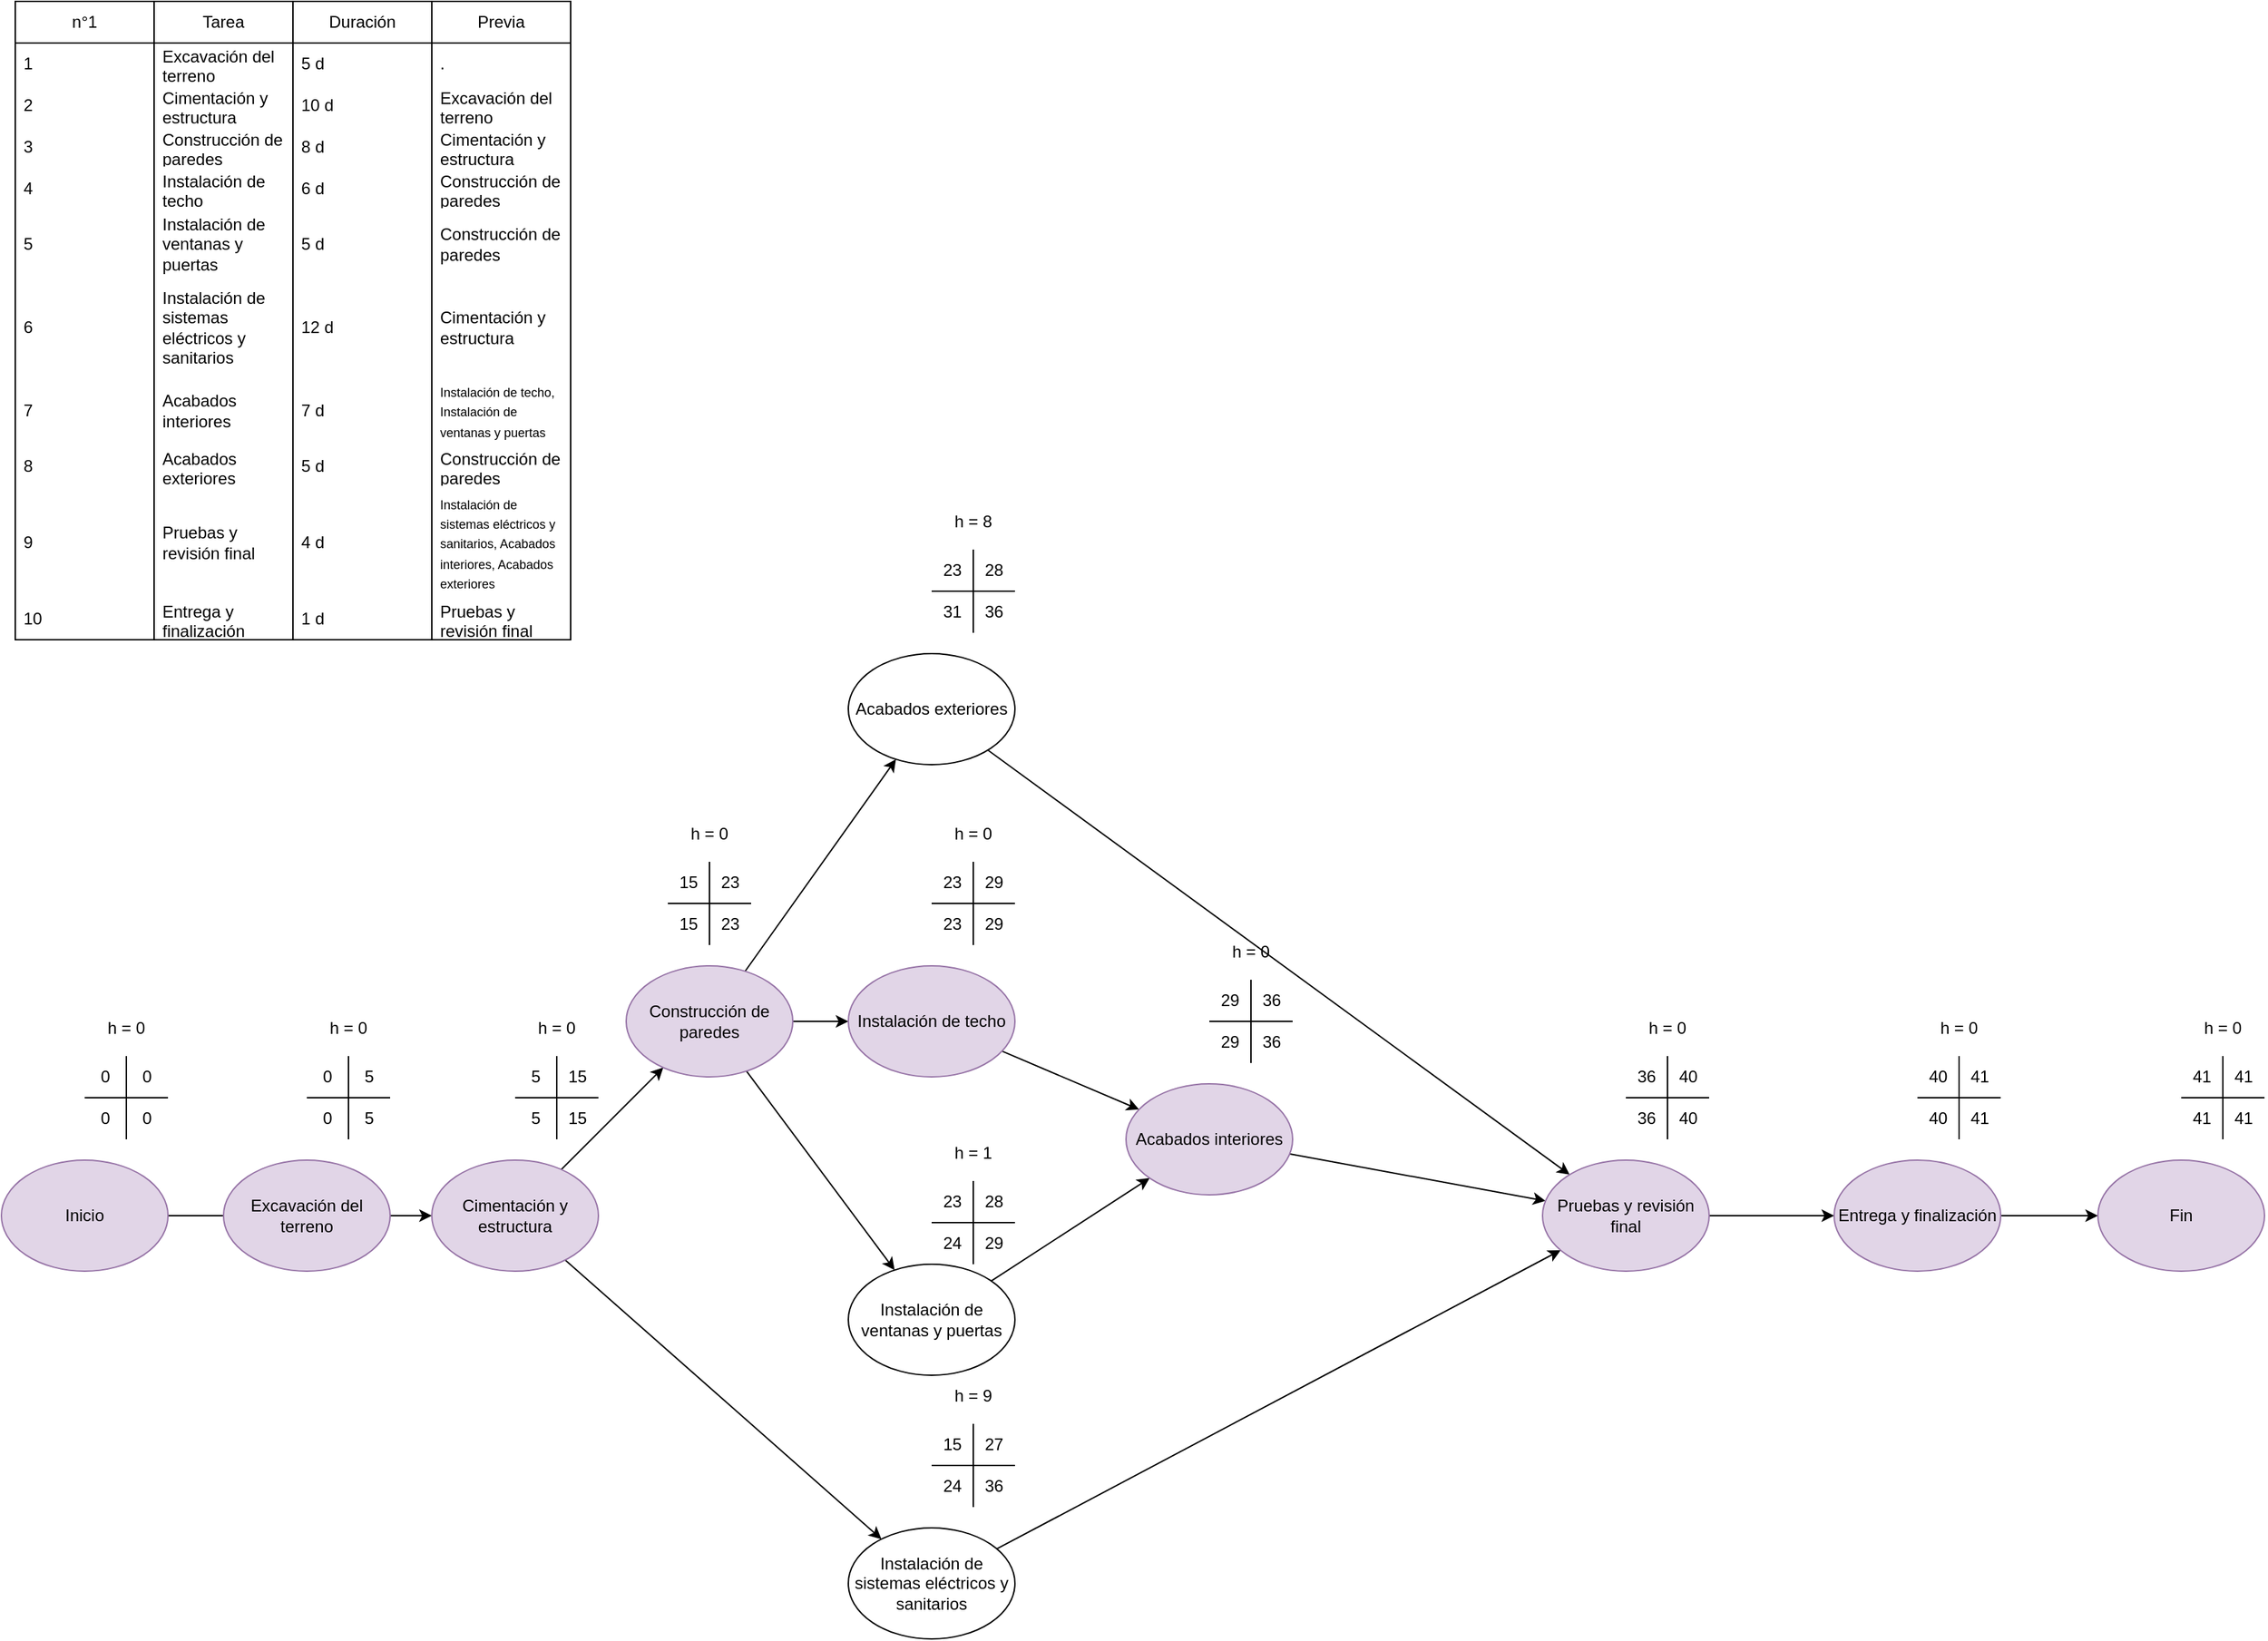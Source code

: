 <mxfile version="21.6.6" type="google">
  <diagram name="Página-1" id="RbpgD4vsWyVt0BhXWeJ3">
    <mxGraphModel grid="1" page="1" gridSize="10" guides="1" tooltips="1" connect="1" arrows="1" fold="1" pageScale="1" pageWidth="827" pageHeight="1169" math="0" shadow="0">
      <root>
        <mxCell id="0" />
        <mxCell id="1" parent="0" />
        <mxCell id="6YG4eM5Nlx08w59euf0F-1" value="Tarea" style="swimlane;fontStyle=0;childLayout=stackLayout;horizontal=1;startSize=30;horizontalStack=0;resizeParent=1;resizeParentMax=0;resizeLast=0;collapsible=1;marginBottom=0;whiteSpace=wrap;html=1;" vertex="1" parent="1">
          <mxGeometry x="110" y="60" width="100" height="460" as="geometry" />
        </mxCell>
        <mxCell id="6YG4eM5Nlx08w59euf0F-2" value="Excavación del terreno" style="text;strokeColor=none;fillColor=none;align=left;verticalAlign=middle;spacingLeft=4;spacingRight=4;overflow=hidden;points=[[0,0.5],[1,0.5]];portConstraint=eastwest;rotatable=0;whiteSpace=wrap;html=1;" vertex="1" parent="6YG4eM5Nlx08w59euf0F-1">
          <mxGeometry y="30" width="100" height="30" as="geometry" />
        </mxCell>
        <mxCell id="6YG4eM5Nlx08w59euf0F-3" value="Cimentación y estructura" style="text;strokeColor=none;fillColor=none;align=left;verticalAlign=middle;spacingLeft=4;spacingRight=4;overflow=hidden;points=[[0,0.5],[1,0.5]];portConstraint=eastwest;rotatable=0;whiteSpace=wrap;html=1;" vertex="1" parent="6YG4eM5Nlx08w59euf0F-1">
          <mxGeometry y="60" width="100" height="30" as="geometry" />
        </mxCell>
        <mxCell id="6YG4eM5Nlx08w59euf0F-4" value="Construcción de paredes" style="text;strokeColor=none;fillColor=none;align=left;verticalAlign=middle;spacingLeft=4;spacingRight=4;overflow=hidden;points=[[0,0.5],[1,0.5]];portConstraint=eastwest;rotatable=0;whiteSpace=wrap;html=1;" vertex="1" parent="6YG4eM5Nlx08w59euf0F-1">
          <mxGeometry y="90" width="100" height="30" as="geometry" />
        </mxCell>
        <mxCell id="6YG4eM5Nlx08w59euf0F-6" value="Instalación de techo" style="text;strokeColor=none;fillColor=none;align=left;verticalAlign=middle;spacingLeft=4;spacingRight=4;overflow=hidden;points=[[0,0.5],[1,0.5]];portConstraint=eastwest;rotatable=0;whiteSpace=wrap;html=1;" vertex="1" parent="6YG4eM5Nlx08w59euf0F-1">
          <mxGeometry y="120" width="100" height="30" as="geometry" />
        </mxCell>
        <mxCell id="6YG4eM5Nlx08w59euf0F-7" value="Instalación de ventanas y puertas" style="text;strokeColor=none;fillColor=none;align=left;verticalAlign=middle;spacingLeft=4;spacingRight=4;overflow=hidden;points=[[0,0.5],[1,0.5]];portConstraint=eastwest;rotatable=0;whiteSpace=wrap;html=1;" vertex="1" parent="6YG4eM5Nlx08w59euf0F-1">
          <mxGeometry y="150" width="100" height="50" as="geometry" />
        </mxCell>
        <mxCell id="6YG4eM5Nlx08w59euf0F-8" value="Instalación de sistemas eléctricos y sanitarios" style="text;strokeColor=none;fillColor=none;align=left;verticalAlign=middle;spacingLeft=4;spacingRight=4;overflow=hidden;points=[[0,0.5],[1,0.5]];portConstraint=eastwest;rotatable=0;whiteSpace=wrap;html=1;" vertex="1" parent="6YG4eM5Nlx08w59euf0F-1">
          <mxGeometry y="200" width="100" height="70" as="geometry" />
        </mxCell>
        <mxCell id="6YG4eM5Nlx08w59euf0F-106" value="Acabados interiores" style="text;strokeColor=none;fillColor=none;align=left;verticalAlign=middle;spacingLeft=4;spacingRight=4;overflow=hidden;points=[[0,0.5],[1,0.5]];portConstraint=eastwest;rotatable=0;whiteSpace=wrap;html=1;" vertex="1" parent="6YG4eM5Nlx08w59euf0F-1">
          <mxGeometry y="270" width="100" height="50" as="geometry" />
        </mxCell>
        <mxCell id="6YG4eM5Nlx08w59euf0F-110" value="Acabados exteriores" style="text;strokeColor=none;fillColor=none;align=left;verticalAlign=middle;spacingLeft=4;spacingRight=4;overflow=hidden;points=[[0,0.5],[1,0.5]];portConstraint=eastwest;rotatable=0;whiteSpace=wrap;html=1;" vertex="1" parent="6YG4eM5Nlx08w59euf0F-1">
          <mxGeometry y="320" width="100" height="30" as="geometry" />
        </mxCell>
        <mxCell id="6YG4eM5Nlx08w59euf0F-113" value="Pruebas y revisión final" style="text;strokeColor=none;fillColor=none;align=left;verticalAlign=middle;spacingLeft=4;spacingRight=4;overflow=hidden;points=[[0,0.5],[1,0.5]];portConstraint=eastwest;rotatable=0;whiteSpace=wrap;html=1;" vertex="1" parent="6YG4eM5Nlx08w59euf0F-1">
          <mxGeometry y="350" width="100" height="80" as="geometry" />
        </mxCell>
        <mxCell id="6YG4eM5Nlx08w59euf0F-116" value="Entrega y finalización" style="text;strokeColor=none;fillColor=none;align=left;verticalAlign=middle;spacingLeft=4;spacingRight=4;overflow=hidden;points=[[0,0.5],[1,0.5]];portConstraint=eastwest;rotatable=0;whiteSpace=wrap;html=1;" vertex="1" parent="6YG4eM5Nlx08w59euf0F-1">
          <mxGeometry y="430" width="100" height="30" as="geometry" />
        </mxCell>
        <mxCell id="6YG4eM5Nlx08w59euf0F-9" value="Duración" style="swimlane;fontStyle=0;childLayout=stackLayout;horizontal=1;startSize=30;horizontalStack=0;resizeParent=1;resizeParentMax=0;resizeLast=0;collapsible=1;marginBottom=0;whiteSpace=wrap;html=1;" vertex="1" parent="1">
          <mxGeometry x="210" y="60" width="100" height="460" as="geometry" />
        </mxCell>
        <mxCell id="6YG4eM5Nlx08w59euf0F-10" value="5 d" style="text;strokeColor=none;fillColor=none;align=left;verticalAlign=middle;spacingLeft=4;spacingRight=4;overflow=hidden;points=[[0,0.5],[1,0.5]];portConstraint=eastwest;rotatable=0;whiteSpace=wrap;html=1;" vertex="1" parent="6YG4eM5Nlx08w59euf0F-9">
          <mxGeometry y="30" width="100" height="30" as="geometry" />
        </mxCell>
        <mxCell id="6YG4eM5Nlx08w59euf0F-11" value="10 d" style="text;strokeColor=none;fillColor=none;align=left;verticalAlign=middle;spacingLeft=4;spacingRight=4;overflow=hidden;points=[[0,0.5],[1,0.5]];portConstraint=eastwest;rotatable=0;whiteSpace=wrap;html=1;" vertex="1" parent="6YG4eM5Nlx08w59euf0F-9">
          <mxGeometry y="60" width="100" height="30" as="geometry" />
        </mxCell>
        <mxCell id="6YG4eM5Nlx08w59euf0F-12" value="8 d" style="text;strokeColor=none;fillColor=none;align=left;verticalAlign=middle;spacingLeft=4;spacingRight=4;overflow=hidden;points=[[0,0.5],[1,0.5]];portConstraint=eastwest;rotatable=0;whiteSpace=wrap;html=1;" vertex="1" parent="6YG4eM5Nlx08w59euf0F-9">
          <mxGeometry y="90" width="100" height="30" as="geometry" />
        </mxCell>
        <mxCell id="6YG4eM5Nlx08w59euf0F-14" value="6 d" style="text;strokeColor=none;fillColor=none;align=left;verticalAlign=middle;spacingLeft=4;spacingRight=4;overflow=hidden;points=[[0,0.5],[1,0.5]];portConstraint=eastwest;rotatable=0;whiteSpace=wrap;html=1;" vertex="1" parent="6YG4eM5Nlx08w59euf0F-9">
          <mxGeometry y="120" width="100" height="30" as="geometry" />
        </mxCell>
        <mxCell id="6YG4eM5Nlx08w59euf0F-15" value="5 d" style="text;strokeColor=none;fillColor=none;align=left;verticalAlign=middle;spacingLeft=4;spacingRight=4;overflow=hidden;points=[[0,0.5],[1,0.5]];portConstraint=eastwest;rotatable=0;whiteSpace=wrap;html=1;" vertex="1" parent="6YG4eM5Nlx08w59euf0F-9">
          <mxGeometry y="150" width="100" height="50" as="geometry" />
        </mxCell>
        <mxCell id="6YG4eM5Nlx08w59euf0F-16" value="12 d" style="text;strokeColor=none;fillColor=none;align=left;verticalAlign=middle;spacingLeft=4;spacingRight=4;overflow=hidden;points=[[0,0.5],[1,0.5]];portConstraint=eastwest;rotatable=0;whiteSpace=wrap;html=1;" vertex="1" parent="6YG4eM5Nlx08w59euf0F-9">
          <mxGeometry y="200" width="100" height="70" as="geometry" />
        </mxCell>
        <mxCell id="6YG4eM5Nlx08w59euf0F-107" value="7 d" style="text;strokeColor=none;fillColor=none;align=left;verticalAlign=middle;spacingLeft=4;spacingRight=4;overflow=hidden;points=[[0,0.5],[1,0.5]];portConstraint=eastwest;rotatable=0;whiteSpace=wrap;html=1;" vertex="1" parent="6YG4eM5Nlx08w59euf0F-9">
          <mxGeometry y="270" width="100" height="50" as="geometry" />
        </mxCell>
        <mxCell id="6YG4eM5Nlx08w59euf0F-111" value="5 d" style="text;strokeColor=none;fillColor=none;align=left;verticalAlign=middle;spacingLeft=4;spacingRight=4;overflow=hidden;points=[[0,0.5],[1,0.5]];portConstraint=eastwest;rotatable=0;whiteSpace=wrap;html=1;" vertex="1" parent="6YG4eM5Nlx08w59euf0F-9">
          <mxGeometry y="320" width="100" height="30" as="geometry" />
        </mxCell>
        <mxCell id="6YG4eM5Nlx08w59euf0F-114" value="4 d" style="text;strokeColor=none;fillColor=none;align=left;verticalAlign=middle;spacingLeft=4;spacingRight=4;overflow=hidden;points=[[0,0.5],[1,0.5]];portConstraint=eastwest;rotatable=0;whiteSpace=wrap;html=1;" vertex="1" parent="6YG4eM5Nlx08w59euf0F-9">
          <mxGeometry y="350" width="100" height="80" as="geometry" />
        </mxCell>
        <mxCell id="6YG4eM5Nlx08w59euf0F-117" value="1 d" style="text;strokeColor=none;fillColor=none;align=left;verticalAlign=middle;spacingLeft=4;spacingRight=4;overflow=hidden;points=[[0,0.5],[1,0.5]];portConstraint=eastwest;rotatable=0;whiteSpace=wrap;html=1;" vertex="1" parent="6YG4eM5Nlx08w59euf0F-9">
          <mxGeometry y="430" width="100" height="30" as="geometry" />
        </mxCell>
        <mxCell id="6YG4eM5Nlx08w59euf0F-17" value="Previa" style="swimlane;fontStyle=0;childLayout=stackLayout;horizontal=1;startSize=30;horizontalStack=0;resizeParent=1;resizeParentMax=0;resizeLast=0;collapsible=1;marginBottom=0;whiteSpace=wrap;html=1;" vertex="1" parent="1">
          <mxGeometry x="310" y="60" width="100" height="460" as="geometry" />
        </mxCell>
        <mxCell id="6YG4eM5Nlx08w59euf0F-18" value="." style="text;strokeColor=none;fillColor=none;align=left;verticalAlign=middle;spacingLeft=4;spacingRight=4;overflow=hidden;points=[[0,0.5],[1,0.5]];portConstraint=eastwest;rotatable=0;whiteSpace=wrap;html=1;" vertex="1" parent="6YG4eM5Nlx08w59euf0F-17">
          <mxGeometry y="30" width="100" height="30" as="geometry" />
        </mxCell>
        <mxCell id="6YG4eM5Nlx08w59euf0F-19" value="Excavación del terreno" style="text;strokeColor=none;fillColor=none;align=left;verticalAlign=middle;spacingLeft=4;spacingRight=4;overflow=hidden;points=[[0,0.5],[1,0.5]];portConstraint=eastwest;rotatable=0;whiteSpace=wrap;html=1;" vertex="1" parent="6YG4eM5Nlx08w59euf0F-17">
          <mxGeometry y="60" width="100" height="30" as="geometry" />
        </mxCell>
        <mxCell id="6YG4eM5Nlx08w59euf0F-20" value="Cimentación y estructura" style="text;strokeColor=none;fillColor=none;align=left;verticalAlign=middle;spacingLeft=4;spacingRight=4;overflow=hidden;points=[[0,0.5],[1,0.5]];portConstraint=eastwest;rotatable=0;whiteSpace=wrap;html=1;" vertex="1" parent="6YG4eM5Nlx08w59euf0F-17">
          <mxGeometry y="90" width="100" height="30" as="geometry" />
        </mxCell>
        <mxCell id="6YG4eM5Nlx08w59euf0F-22" value="Construcción de paredes" style="text;strokeColor=none;fillColor=none;align=left;verticalAlign=middle;spacingLeft=4;spacingRight=4;overflow=hidden;points=[[0,0.5],[1,0.5]];portConstraint=eastwest;rotatable=0;whiteSpace=wrap;html=1;" vertex="1" parent="6YG4eM5Nlx08w59euf0F-17">
          <mxGeometry y="120" width="100" height="30" as="geometry" />
        </mxCell>
        <mxCell id="6YG4eM5Nlx08w59euf0F-23" value="Construcción de paredes" style="text;strokeColor=none;fillColor=none;align=left;verticalAlign=middle;spacingLeft=4;spacingRight=4;overflow=hidden;points=[[0,0.5],[1,0.5]];portConstraint=eastwest;rotatable=0;whiteSpace=wrap;html=1;" vertex="1" parent="6YG4eM5Nlx08w59euf0F-17">
          <mxGeometry y="150" width="100" height="50" as="geometry" />
        </mxCell>
        <mxCell id="6YG4eM5Nlx08w59euf0F-24" value="Cimentación y estructura" style="text;strokeColor=none;fillColor=none;align=left;verticalAlign=middle;spacingLeft=4;spacingRight=4;overflow=hidden;points=[[0,0.5],[1,0.5]];portConstraint=eastwest;rotatable=0;whiteSpace=wrap;html=1;" vertex="1" parent="6YG4eM5Nlx08w59euf0F-17">
          <mxGeometry y="200" width="100" height="70" as="geometry" />
        </mxCell>
        <mxCell id="6YG4eM5Nlx08w59euf0F-109" value="&lt;font style=&quot;font-size: 9px;&quot;&gt;Instalación de techo, Instalación de ventanas y puertas&lt;/font&gt;" style="text;strokeColor=none;fillColor=none;align=left;verticalAlign=middle;spacingLeft=4;spacingRight=4;overflow=hidden;points=[[0,0.5],[1,0.5]];portConstraint=eastwest;rotatable=0;whiteSpace=wrap;html=1;" vertex="1" parent="6YG4eM5Nlx08w59euf0F-17">
          <mxGeometry y="270" width="100" height="50" as="geometry" />
        </mxCell>
        <mxCell id="6YG4eM5Nlx08w59euf0F-112" value="Construcción de paredes" style="text;strokeColor=none;fillColor=none;align=left;verticalAlign=middle;spacingLeft=4;spacingRight=4;overflow=hidden;points=[[0,0.5],[1,0.5]];portConstraint=eastwest;rotatable=0;whiteSpace=wrap;html=1;" vertex="1" parent="6YG4eM5Nlx08w59euf0F-17">
          <mxGeometry y="320" width="100" height="30" as="geometry" />
        </mxCell>
        <mxCell id="6YG4eM5Nlx08w59euf0F-115" value="&lt;font style=&quot;font-size: 9px;&quot;&gt;Instalación de sistemas eléctricos y sanitarios, Acabados interiores, Acabados exteriores&lt;/font&gt;" style="text;strokeColor=none;fillColor=none;align=left;verticalAlign=middle;spacingLeft=4;spacingRight=4;overflow=hidden;points=[[0,0.5],[1,0.5]];portConstraint=eastwest;rotatable=0;whiteSpace=wrap;html=1;" vertex="1" parent="6YG4eM5Nlx08w59euf0F-17">
          <mxGeometry y="350" width="100" height="80" as="geometry" />
        </mxCell>
        <mxCell id="6YG4eM5Nlx08w59euf0F-118" value="Pruebas y revisión final" style="text;strokeColor=none;fillColor=none;align=left;verticalAlign=middle;spacingLeft=4;spacingRight=4;overflow=hidden;points=[[0,0.5],[1,0.5]];portConstraint=eastwest;rotatable=0;whiteSpace=wrap;html=1;" vertex="1" parent="6YG4eM5Nlx08w59euf0F-17">
          <mxGeometry y="430" width="100" height="30" as="geometry" />
        </mxCell>
        <mxCell id="6YG4eM5Nlx08w59euf0F-25" value="" style="edgeStyle=orthogonalEdgeStyle;rounded=0;orthogonalLoop=1;jettySize=auto;html=1;endArrow=none;endFill=0;" edge="1" parent="1" source="6YG4eM5Nlx08w59euf0F-26">
          <mxGeometry relative="1" as="geometry">
            <mxPoint x="160" y="935.0" as="targetPoint" />
          </mxGeometry>
        </mxCell>
        <mxCell id="6YG4eM5Nlx08w59euf0F-26" value="Inicio" style="ellipse;whiteSpace=wrap;html=1;fillColor=#e1d5e7;strokeColor=#9673a6;" vertex="1" parent="1">
          <mxGeometry y="895" width="120" height="80" as="geometry" />
        </mxCell>
        <mxCell id="6YG4eM5Nlx08w59euf0F-43" value="" style="endArrow=none;html=1;rounded=0;" edge="1" parent="1">
          <mxGeometry width="50" height="50" relative="1" as="geometry">
            <mxPoint x="90" y="880" as="sourcePoint" />
            <mxPoint x="90" y="820" as="targetPoint" />
          </mxGeometry>
        </mxCell>
        <mxCell id="6YG4eM5Nlx08w59euf0F-44" value="" style="endArrow=none;html=1;rounded=0;shadow=0;" edge="1" parent="1">
          <mxGeometry width="50" height="50" relative="1" as="geometry">
            <mxPoint x="60" y="850" as="sourcePoint" />
            <mxPoint x="120" y="850" as="targetPoint" />
          </mxGeometry>
        </mxCell>
        <mxCell id="6YG4eM5Nlx08w59euf0F-45" value="0" style="text;html=1;strokeColor=none;fillColor=none;align=center;verticalAlign=middle;whiteSpace=wrap;rounded=0;" vertex="1" parent="1">
          <mxGeometry x="60" y="820" width="30" height="30" as="geometry" />
        </mxCell>
        <mxCell id="6YG4eM5Nlx08w59euf0F-46" value="0" style="text;html=1;strokeColor=none;fillColor=none;align=center;verticalAlign=middle;whiteSpace=wrap;rounded=0;" vertex="1" parent="1">
          <mxGeometry x="90" y="820" width="30" height="30" as="geometry" />
        </mxCell>
        <mxCell id="6YG4eM5Nlx08w59euf0F-47" value="0" style="text;html=1;strokeColor=none;fillColor=none;align=center;verticalAlign=middle;whiteSpace=wrap;rounded=0;" vertex="1" parent="1">
          <mxGeometry x="60" y="850" width="30" height="30" as="geometry" />
        </mxCell>
        <mxCell id="6YG4eM5Nlx08w59euf0F-48" value="0" style="text;html=1;strokeColor=none;fillColor=none;align=center;verticalAlign=middle;whiteSpace=wrap;rounded=0;" vertex="1" parent="1">
          <mxGeometry x="90" y="850" width="30" height="30" as="geometry" />
        </mxCell>
        <mxCell id="6YG4eM5Nlx08w59euf0F-97" value="h = 0" style="text;html=1;strokeColor=none;fillColor=none;align=center;verticalAlign=middle;whiteSpace=wrap;rounded=0;" vertex="1" parent="1">
          <mxGeometry x="60" y="785" width="60" height="30" as="geometry" />
        </mxCell>
        <mxCell id="6YG4eM5Nlx08w59euf0F-119" value="n°1" style="swimlane;fontStyle=0;childLayout=stackLayout;horizontal=1;startSize=30;horizontalStack=0;resizeParent=1;resizeParentMax=0;resizeLast=0;collapsible=1;marginBottom=0;whiteSpace=wrap;html=1;" vertex="1" parent="1">
          <mxGeometry x="10" y="60" width="100" height="460" as="geometry" />
        </mxCell>
        <mxCell id="6YG4eM5Nlx08w59euf0F-120" value="1" style="text;strokeColor=none;fillColor=none;align=left;verticalAlign=middle;spacingLeft=4;spacingRight=4;overflow=hidden;points=[[0,0.5],[1,0.5]];portConstraint=eastwest;rotatable=0;whiteSpace=wrap;html=1;" vertex="1" parent="6YG4eM5Nlx08w59euf0F-119">
          <mxGeometry y="30" width="100" height="30" as="geometry" />
        </mxCell>
        <mxCell id="6YG4eM5Nlx08w59euf0F-121" value="2" style="text;strokeColor=none;fillColor=none;align=left;verticalAlign=middle;spacingLeft=4;spacingRight=4;overflow=hidden;points=[[0,0.5],[1,0.5]];portConstraint=eastwest;rotatable=0;whiteSpace=wrap;html=1;" vertex="1" parent="6YG4eM5Nlx08w59euf0F-119">
          <mxGeometry y="60" width="100" height="30" as="geometry" />
        </mxCell>
        <mxCell id="6YG4eM5Nlx08w59euf0F-122" value="3" style="text;strokeColor=none;fillColor=none;align=left;verticalAlign=middle;spacingLeft=4;spacingRight=4;overflow=hidden;points=[[0,0.5],[1,0.5]];portConstraint=eastwest;rotatable=0;whiteSpace=wrap;html=1;" vertex="1" parent="6YG4eM5Nlx08w59euf0F-119">
          <mxGeometry y="90" width="100" height="30" as="geometry" />
        </mxCell>
        <mxCell id="6YG4eM5Nlx08w59euf0F-123" value="4" style="text;strokeColor=none;fillColor=none;align=left;verticalAlign=middle;spacingLeft=4;spacingRight=4;overflow=hidden;points=[[0,0.5],[1,0.5]];portConstraint=eastwest;rotatable=0;whiteSpace=wrap;html=1;" vertex="1" parent="6YG4eM5Nlx08w59euf0F-119">
          <mxGeometry y="120" width="100" height="30" as="geometry" />
        </mxCell>
        <mxCell id="6YG4eM5Nlx08w59euf0F-124" value="5" style="text;strokeColor=none;fillColor=none;align=left;verticalAlign=middle;spacingLeft=4;spacingRight=4;overflow=hidden;points=[[0,0.5],[1,0.5]];portConstraint=eastwest;rotatable=0;whiteSpace=wrap;html=1;" vertex="1" parent="6YG4eM5Nlx08w59euf0F-119">
          <mxGeometry y="150" width="100" height="50" as="geometry" />
        </mxCell>
        <mxCell id="6YG4eM5Nlx08w59euf0F-125" value="6" style="text;strokeColor=none;fillColor=none;align=left;verticalAlign=middle;spacingLeft=4;spacingRight=4;overflow=hidden;points=[[0,0.5],[1,0.5]];portConstraint=eastwest;rotatable=0;whiteSpace=wrap;html=1;" vertex="1" parent="6YG4eM5Nlx08w59euf0F-119">
          <mxGeometry y="200" width="100" height="70" as="geometry" />
        </mxCell>
        <mxCell id="6YG4eM5Nlx08w59euf0F-126" value="7" style="text;strokeColor=none;fillColor=none;align=left;verticalAlign=middle;spacingLeft=4;spacingRight=4;overflow=hidden;points=[[0,0.5],[1,0.5]];portConstraint=eastwest;rotatable=0;whiteSpace=wrap;html=1;" vertex="1" parent="6YG4eM5Nlx08w59euf0F-119">
          <mxGeometry y="270" width="100" height="50" as="geometry" />
        </mxCell>
        <mxCell id="6YG4eM5Nlx08w59euf0F-127" value="8" style="text;strokeColor=none;fillColor=none;align=left;verticalAlign=middle;spacingLeft=4;spacingRight=4;overflow=hidden;points=[[0,0.5],[1,0.5]];portConstraint=eastwest;rotatable=0;whiteSpace=wrap;html=1;" vertex="1" parent="6YG4eM5Nlx08w59euf0F-119">
          <mxGeometry y="320" width="100" height="30" as="geometry" />
        </mxCell>
        <mxCell id="6YG4eM5Nlx08w59euf0F-128" value="9" style="text;strokeColor=none;fillColor=none;align=left;verticalAlign=middle;spacingLeft=4;spacingRight=4;overflow=hidden;points=[[0,0.5],[1,0.5]];portConstraint=eastwest;rotatable=0;whiteSpace=wrap;html=1;" vertex="1" parent="6YG4eM5Nlx08w59euf0F-119">
          <mxGeometry y="350" width="100" height="80" as="geometry" />
        </mxCell>
        <mxCell id="6YG4eM5Nlx08w59euf0F-129" value="10" style="text;strokeColor=none;fillColor=none;align=left;verticalAlign=middle;spacingLeft=4;spacingRight=4;overflow=hidden;points=[[0,0.5],[1,0.5]];portConstraint=eastwest;rotatable=0;whiteSpace=wrap;html=1;" vertex="1" parent="6YG4eM5Nlx08w59euf0F-119">
          <mxGeometry y="430" width="100" height="30" as="geometry" />
        </mxCell>
        <mxCell id="6YG4eM5Nlx08w59euf0F-209" style="edgeStyle=none;rounded=0;orthogonalLoop=1;jettySize=auto;html=1;" edge="1" parent="1" source="6YG4eM5Nlx08w59euf0F-130" target="6YG4eM5Nlx08w59euf0F-138">
          <mxGeometry relative="1" as="geometry" />
        </mxCell>
        <mxCell id="6YG4eM5Nlx08w59euf0F-130" value="Excavación del terreno" style="ellipse;whiteSpace=wrap;html=1;fillColor=#e1d5e7;strokeColor=#9673a6;" vertex="1" parent="1">
          <mxGeometry x="160" y="895" width="120" height="80" as="geometry" />
        </mxCell>
        <mxCell id="6YG4eM5Nlx08w59euf0F-131" value="" style="endArrow=none;html=1;rounded=0;" edge="1" parent="1">
          <mxGeometry width="50" height="50" relative="1" as="geometry">
            <mxPoint x="250" y="880" as="sourcePoint" />
            <mxPoint x="250" y="820" as="targetPoint" />
          </mxGeometry>
        </mxCell>
        <mxCell id="6YG4eM5Nlx08w59euf0F-132" value="" style="endArrow=none;html=1;rounded=0;shadow=0;" edge="1" parent="1">
          <mxGeometry width="50" height="50" relative="1" as="geometry">
            <mxPoint x="220" y="850" as="sourcePoint" />
            <mxPoint x="280" y="850" as="targetPoint" />
          </mxGeometry>
        </mxCell>
        <mxCell id="6YG4eM5Nlx08w59euf0F-133" value="0" style="text;html=1;strokeColor=none;fillColor=none;align=center;verticalAlign=middle;whiteSpace=wrap;rounded=0;" vertex="1" parent="1">
          <mxGeometry x="220" y="820" width="30" height="30" as="geometry" />
        </mxCell>
        <mxCell id="6YG4eM5Nlx08w59euf0F-134" value="5" style="text;html=1;strokeColor=none;fillColor=none;align=center;verticalAlign=middle;whiteSpace=wrap;rounded=0;" vertex="1" parent="1">
          <mxGeometry x="250" y="820" width="30" height="30" as="geometry" />
        </mxCell>
        <mxCell id="6YG4eM5Nlx08w59euf0F-135" value="0" style="text;html=1;strokeColor=none;fillColor=none;align=center;verticalAlign=middle;whiteSpace=wrap;rounded=0;" vertex="1" parent="1">
          <mxGeometry x="220" y="850" width="30" height="30" as="geometry" />
        </mxCell>
        <mxCell id="6YG4eM5Nlx08w59euf0F-136" value="5" style="text;html=1;strokeColor=none;fillColor=none;align=center;verticalAlign=middle;whiteSpace=wrap;rounded=0;" vertex="1" parent="1">
          <mxGeometry x="250" y="850" width="30" height="30" as="geometry" />
        </mxCell>
        <mxCell id="6YG4eM5Nlx08w59euf0F-137" value="h = 0" style="text;html=1;strokeColor=none;fillColor=none;align=center;verticalAlign=middle;whiteSpace=wrap;rounded=0;" vertex="1" parent="1">
          <mxGeometry x="220" y="785" width="60" height="30" as="geometry" />
        </mxCell>
        <mxCell id="6YG4eM5Nlx08w59euf0F-208" style="edgeStyle=none;rounded=0;orthogonalLoop=1;jettySize=auto;html=1;" edge="1" parent="1" source="6YG4eM5Nlx08w59euf0F-138" target="6YG4eM5Nlx08w59euf0F-170">
          <mxGeometry relative="1" as="geometry" />
        </mxCell>
        <mxCell id="6YG4eM5Nlx08w59euf0F-211" style="edgeStyle=none;rounded=0;orthogonalLoop=1;jettySize=auto;html=1;" edge="1" parent="1" source="6YG4eM5Nlx08w59euf0F-138" target="6YG4eM5Nlx08w59euf0F-146">
          <mxGeometry relative="1" as="geometry" />
        </mxCell>
        <mxCell id="6YG4eM5Nlx08w59euf0F-138" value="Cimentación y estructura" style="ellipse;whiteSpace=wrap;html=1;fillColor=#e1d5e7;strokeColor=#9673a6;" vertex="1" parent="1">
          <mxGeometry x="310" y="895" width="120" height="80" as="geometry" />
        </mxCell>
        <mxCell id="6YG4eM5Nlx08w59euf0F-139" value="" style="endArrow=none;html=1;rounded=0;" edge="1" parent="1">
          <mxGeometry width="50" height="50" relative="1" as="geometry">
            <mxPoint x="400" y="880" as="sourcePoint" />
            <mxPoint x="400" y="820" as="targetPoint" />
          </mxGeometry>
        </mxCell>
        <mxCell id="6YG4eM5Nlx08w59euf0F-140" value="" style="endArrow=none;html=1;rounded=0;shadow=0;" edge="1" parent="1">
          <mxGeometry width="50" height="50" relative="1" as="geometry">
            <mxPoint x="370" y="850" as="sourcePoint" />
            <mxPoint x="430" y="850" as="targetPoint" />
          </mxGeometry>
        </mxCell>
        <mxCell id="6YG4eM5Nlx08w59euf0F-141" value="5" style="text;html=1;strokeColor=none;fillColor=none;align=center;verticalAlign=middle;whiteSpace=wrap;rounded=0;" vertex="1" parent="1">
          <mxGeometry x="370" y="820" width="30" height="30" as="geometry" />
        </mxCell>
        <mxCell id="6YG4eM5Nlx08w59euf0F-142" value="15" style="text;html=1;strokeColor=none;fillColor=none;align=center;verticalAlign=middle;whiteSpace=wrap;rounded=0;" vertex="1" parent="1">
          <mxGeometry x="400" y="820" width="30" height="30" as="geometry" />
        </mxCell>
        <mxCell id="6YG4eM5Nlx08w59euf0F-143" value="5" style="text;html=1;strokeColor=none;fillColor=none;align=center;verticalAlign=middle;whiteSpace=wrap;rounded=0;" vertex="1" parent="1">
          <mxGeometry x="370" y="850" width="30" height="30" as="geometry" />
        </mxCell>
        <mxCell id="6YG4eM5Nlx08w59euf0F-144" value="15" style="text;html=1;strokeColor=none;fillColor=none;align=center;verticalAlign=middle;whiteSpace=wrap;rounded=0;" vertex="1" parent="1">
          <mxGeometry x="400" y="850" width="30" height="30" as="geometry" />
        </mxCell>
        <mxCell id="6YG4eM5Nlx08w59euf0F-145" value="h = 0" style="text;html=1;strokeColor=none;fillColor=none;align=center;verticalAlign=middle;whiteSpace=wrap;rounded=0;" vertex="1" parent="1">
          <mxGeometry x="370" y="785" width="60" height="30" as="geometry" />
        </mxCell>
        <mxCell id="6YG4eM5Nlx08w59euf0F-203" style="edgeStyle=none;rounded=0;orthogonalLoop=1;jettySize=auto;html=1;" edge="1" parent="1" source="6YG4eM5Nlx08w59euf0F-146" target="6YG4eM5Nlx08w59euf0F-186">
          <mxGeometry relative="1" as="geometry" />
        </mxCell>
        <mxCell id="6YG4eM5Nlx08w59euf0F-204" style="edgeStyle=none;rounded=0;orthogonalLoop=1;jettySize=auto;html=1;" edge="1" parent="1" source="6YG4eM5Nlx08w59euf0F-146" target="6YG4eM5Nlx08w59euf0F-154">
          <mxGeometry relative="1" as="geometry" />
        </mxCell>
        <mxCell id="6YG4eM5Nlx08w59euf0F-205" style="edgeStyle=none;rounded=0;orthogonalLoop=1;jettySize=auto;html=1;" edge="1" parent="1" source="6YG4eM5Nlx08w59euf0F-146" target="6YG4eM5Nlx08w59euf0F-162">
          <mxGeometry relative="1" as="geometry" />
        </mxCell>
        <mxCell id="6YG4eM5Nlx08w59euf0F-146" value="Construcción de paredes" style="ellipse;whiteSpace=wrap;html=1;fillColor=#e1d5e7;strokeColor=#9673a6;" vertex="1" parent="1">
          <mxGeometry x="450" y="755" width="120" height="80" as="geometry" />
        </mxCell>
        <mxCell id="6YG4eM5Nlx08w59euf0F-147" value="" style="endArrow=none;html=1;rounded=0;" edge="1" parent="1">
          <mxGeometry width="50" height="50" relative="1" as="geometry">
            <mxPoint x="510" y="740" as="sourcePoint" />
            <mxPoint x="510" y="680" as="targetPoint" />
          </mxGeometry>
        </mxCell>
        <mxCell id="6YG4eM5Nlx08w59euf0F-148" value="" style="endArrow=none;html=1;rounded=0;shadow=0;" edge="1" parent="1">
          <mxGeometry width="50" height="50" relative="1" as="geometry">
            <mxPoint x="480" y="710" as="sourcePoint" />
            <mxPoint x="540" y="710" as="targetPoint" />
          </mxGeometry>
        </mxCell>
        <mxCell id="6YG4eM5Nlx08w59euf0F-149" value="15" style="text;html=1;strokeColor=none;fillColor=none;align=center;verticalAlign=middle;whiteSpace=wrap;rounded=0;" vertex="1" parent="1">
          <mxGeometry x="480" y="680" width="30" height="30" as="geometry" />
        </mxCell>
        <mxCell id="6YG4eM5Nlx08w59euf0F-150" value="23" style="text;html=1;strokeColor=none;fillColor=none;align=center;verticalAlign=middle;whiteSpace=wrap;rounded=0;" vertex="1" parent="1">
          <mxGeometry x="510" y="680" width="30" height="30" as="geometry" />
        </mxCell>
        <mxCell id="6YG4eM5Nlx08w59euf0F-151" value="15" style="text;html=1;strokeColor=none;fillColor=none;align=center;verticalAlign=middle;whiteSpace=wrap;rounded=0;" vertex="1" parent="1">
          <mxGeometry x="480" y="710" width="30" height="30" as="geometry" />
        </mxCell>
        <mxCell id="6YG4eM5Nlx08w59euf0F-152" value="23" style="text;html=1;strokeColor=none;fillColor=none;align=center;verticalAlign=middle;whiteSpace=wrap;rounded=0;" vertex="1" parent="1">
          <mxGeometry x="510" y="710" width="30" height="30" as="geometry" />
        </mxCell>
        <mxCell id="6YG4eM5Nlx08w59euf0F-153" value="h = 0" style="text;html=1;strokeColor=none;fillColor=none;align=center;verticalAlign=middle;whiteSpace=wrap;rounded=0;" vertex="1" parent="1">
          <mxGeometry x="480" y="645" width="60" height="30" as="geometry" />
        </mxCell>
        <mxCell id="6YG4eM5Nlx08w59euf0F-207" style="edgeStyle=none;rounded=0;orthogonalLoop=1;jettySize=auto;html=1;" edge="1" parent="1" source="6YG4eM5Nlx08w59euf0F-154" target="6YG4eM5Nlx08w59euf0F-194">
          <mxGeometry relative="1" as="geometry" />
        </mxCell>
        <mxCell id="6YG4eM5Nlx08w59euf0F-154" value="Instalación de techo" style="ellipse;whiteSpace=wrap;html=1;fillColor=#e1d5e7;strokeColor=#9673a6;" vertex="1" parent="1">
          <mxGeometry x="610" y="755" width="120" height="80" as="geometry" />
        </mxCell>
        <mxCell id="6YG4eM5Nlx08w59euf0F-155" value="" style="endArrow=none;html=1;rounded=0;" edge="1" parent="1">
          <mxGeometry width="50" height="50" relative="1" as="geometry">
            <mxPoint x="700" y="740" as="sourcePoint" />
            <mxPoint x="700" y="680" as="targetPoint" />
          </mxGeometry>
        </mxCell>
        <mxCell id="6YG4eM5Nlx08w59euf0F-156" value="" style="endArrow=none;html=1;rounded=0;shadow=0;" edge="1" parent="1">
          <mxGeometry width="50" height="50" relative="1" as="geometry">
            <mxPoint x="670" y="710" as="sourcePoint" />
            <mxPoint x="730" y="710" as="targetPoint" />
          </mxGeometry>
        </mxCell>
        <mxCell id="6YG4eM5Nlx08w59euf0F-157" value="23" style="text;html=1;strokeColor=none;fillColor=none;align=center;verticalAlign=middle;whiteSpace=wrap;rounded=0;" vertex="1" parent="1">
          <mxGeometry x="670" y="680" width="30" height="30" as="geometry" />
        </mxCell>
        <mxCell id="6YG4eM5Nlx08w59euf0F-158" value="29" style="text;html=1;strokeColor=none;fillColor=none;align=center;verticalAlign=middle;whiteSpace=wrap;rounded=0;" vertex="1" parent="1">
          <mxGeometry x="700" y="680" width="30" height="30" as="geometry" />
        </mxCell>
        <mxCell id="6YG4eM5Nlx08w59euf0F-159" value="23" style="text;html=1;strokeColor=none;fillColor=none;align=center;verticalAlign=middle;whiteSpace=wrap;rounded=0;" vertex="1" parent="1">
          <mxGeometry x="670" y="710" width="30" height="30" as="geometry" />
        </mxCell>
        <mxCell id="6YG4eM5Nlx08w59euf0F-160" value="29" style="text;html=1;strokeColor=none;fillColor=none;align=center;verticalAlign=middle;whiteSpace=wrap;rounded=0;" vertex="1" parent="1">
          <mxGeometry x="700" y="710" width="30" height="30" as="geometry" />
        </mxCell>
        <mxCell id="6YG4eM5Nlx08w59euf0F-161" value="h = 0" style="text;html=1;strokeColor=none;fillColor=none;align=center;verticalAlign=middle;whiteSpace=wrap;rounded=0;" vertex="1" parent="1">
          <mxGeometry x="670" y="645" width="60" height="30" as="geometry" />
        </mxCell>
        <mxCell id="6YG4eM5Nlx08w59euf0F-206" style="edgeStyle=none;rounded=0;orthogonalLoop=1;jettySize=auto;html=1;" edge="1" parent="1" source="6YG4eM5Nlx08w59euf0F-162" target="6YG4eM5Nlx08w59euf0F-194">
          <mxGeometry relative="1" as="geometry" />
        </mxCell>
        <mxCell id="6YG4eM5Nlx08w59euf0F-162" value="Instalación de ventanas y puertas" style="ellipse;whiteSpace=wrap;html=1;" vertex="1" parent="1">
          <mxGeometry x="610" y="970" width="120" height="80" as="geometry" />
        </mxCell>
        <mxCell id="6YG4eM5Nlx08w59euf0F-163" value="" style="endArrow=none;html=1;rounded=0;" edge="1" parent="1">
          <mxGeometry width="50" height="50" relative="1" as="geometry">
            <mxPoint x="700" y="970" as="sourcePoint" />
            <mxPoint x="700" y="910" as="targetPoint" />
          </mxGeometry>
        </mxCell>
        <mxCell id="6YG4eM5Nlx08w59euf0F-164" value="" style="endArrow=none;html=1;rounded=0;shadow=0;" edge="1" parent="1">
          <mxGeometry width="50" height="50" relative="1" as="geometry">
            <mxPoint x="670" y="940" as="sourcePoint" />
            <mxPoint x="730" y="940" as="targetPoint" />
          </mxGeometry>
        </mxCell>
        <mxCell id="6YG4eM5Nlx08w59euf0F-165" value="23" style="text;html=1;strokeColor=none;fillColor=none;align=center;verticalAlign=middle;whiteSpace=wrap;rounded=0;" vertex="1" parent="1">
          <mxGeometry x="670" y="910" width="30" height="30" as="geometry" />
        </mxCell>
        <mxCell id="6YG4eM5Nlx08w59euf0F-166" value="28" style="text;html=1;strokeColor=none;fillColor=none;align=center;verticalAlign=middle;whiteSpace=wrap;rounded=0;" vertex="1" parent="1">
          <mxGeometry x="700" y="910" width="30" height="30" as="geometry" />
        </mxCell>
        <mxCell id="6YG4eM5Nlx08w59euf0F-167" value="24" style="text;html=1;strokeColor=none;fillColor=none;align=center;verticalAlign=middle;whiteSpace=wrap;rounded=0;" vertex="1" parent="1">
          <mxGeometry x="670" y="940" width="30" height="30" as="geometry" />
        </mxCell>
        <mxCell id="6YG4eM5Nlx08w59euf0F-168" value="29" style="text;html=1;strokeColor=none;fillColor=none;align=center;verticalAlign=middle;whiteSpace=wrap;rounded=0;" vertex="1" parent="1">
          <mxGeometry x="700" y="940" width="30" height="30" as="geometry" />
        </mxCell>
        <mxCell id="6YG4eM5Nlx08w59euf0F-169" value="h = 1" style="text;html=1;strokeColor=none;fillColor=none;align=center;verticalAlign=middle;whiteSpace=wrap;rounded=0;" vertex="1" parent="1">
          <mxGeometry x="670" y="875" width="60" height="30" as="geometry" />
        </mxCell>
        <mxCell id="6YG4eM5Nlx08w59euf0F-210" style="edgeStyle=none;rounded=0;orthogonalLoop=1;jettySize=auto;html=1;" edge="1" parent="1" source="6YG4eM5Nlx08w59euf0F-170">
          <mxGeometry relative="1" as="geometry">
            <mxPoint x="670.262" y="1186.266" as="targetPoint" />
          </mxGeometry>
        </mxCell>
        <mxCell id="6YG4eM5Nlx08w59euf0F-170" value="Instalación de sistemas eléctricos y sanitarios" style="ellipse;whiteSpace=wrap;html=1;" vertex="1" parent="1">
          <mxGeometry x="610" y="1160" width="120" height="80" as="geometry" />
        </mxCell>
        <mxCell id="6YG4eM5Nlx08w59euf0F-171" value="" style="endArrow=none;html=1;rounded=0;" edge="1" parent="1">
          <mxGeometry width="50" height="50" relative="1" as="geometry">
            <mxPoint x="700" y="1145" as="sourcePoint" />
            <mxPoint x="700" y="1085" as="targetPoint" />
          </mxGeometry>
        </mxCell>
        <mxCell id="6YG4eM5Nlx08w59euf0F-172" value="" style="endArrow=none;html=1;rounded=0;shadow=0;" edge="1" parent="1">
          <mxGeometry width="50" height="50" relative="1" as="geometry">
            <mxPoint x="670" y="1115" as="sourcePoint" />
            <mxPoint x="730" y="1115" as="targetPoint" />
          </mxGeometry>
        </mxCell>
        <mxCell id="6YG4eM5Nlx08w59euf0F-173" value="15" style="text;html=1;strokeColor=none;fillColor=none;align=center;verticalAlign=middle;whiteSpace=wrap;rounded=0;" vertex="1" parent="1">
          <mxGeometry x="670" y="1085" width="30" height="30" as="geometry" />
        </mxCell>
        <mxCell id="6YG4eM5Nlx08w59euf0F-174" value="27" style="text;html=1;strokeColor=none;fillColor=none;align=center;verticalAlign=middle;whiteSpace=wrap;rounded=0;" vertex="1" parent="1">
          <mxGeometry x="700" y="1085" width="30" height="30" as="geometry" />
        </mxCell>
        <mxCell id="6YG4eM5Nlx08w59euf0F-175" value="24" style="text;html=1;strokeColor=none;fillColor=none;align=center;verticalAlign=middle;whiteSpace=wrap;rounded=0;" vertex="1" parent="1">
          <mxGeometry x="670" y="1115" width="30" height="30" as="geometry" />
        </mxCell>
        <mxCell id="6YG4eM5Nlx08w59euf0F-176" value="36" style="text;html=1;strokeColor=none;fillColor=none;align=center;verticalAlign=middle;whiteSpace=wrap;rounded=0;" vertex="1" parent="1">
          <mxGeometry x="700" y="1115" width="30" height="30" as="geometry" />
        </mxCell>
        <mxCell id="6YG4eM5Nlx08w59euf0F-177" value="h = 9" style="text;html=1;strokeColor=none;fillColor=none;align=center;verticalAlign=middle;whiteSpace=wrap;rounded=0;" vertex="1" parent="1">
          <mxGeometry x="670" y="1050" width="60" height="30" as="geometry" />
        </mxCell>
        <mxCell id="6YG4eM5Nlx08w59euf0F-238" style="edgeStyle=none;rounded=0;orthogonalLoop=1;jettySize=auto;html=1;" edge="1" parent="1" source="6YG4eM5Nlx08w59euf0F-170" target="6YG4eM5Nlx08w59euf0F-212">
          <mxGeometry relative="1" as="geometry">
            <mxPoint x="718.335" y="1156.301" as="sourcePoint" />
          </mxGeometry>
        </mxCell>
        <mxCell id="6YG4eM5Nlx08w59euf0F-236" style="edgeStyle=none;rounded=0;orthogonalLoop=1;jettySize=auto;html=1;" edge="1" parent="1" source="6YG4eM5Nlx08w59euf0F-186" target="6YG4eM5Nlx08w59euf0F-212">
          <mxGeometry relative="1" as="geometry" />
        </mxCell>
        <mxCell id="6YG4eM5Nlx08w59euf0F-186" value="Acabados exteriores" style="ellipse;whiteSpace=wrap;html=1;" vertex="1" parent="1">
          <mxGeometry x="610" y="530" width="120" height="80" as="geometry" />
        </mxCell>
        <mxCell id="6YG4eM5Nlx08w59euf0F-187" value="" style="endArrow=none;html=1;rounded=0;" edge="1" parent="1">
          <mxGeometry width="50" height="50" relative="1" as="geometry">
            <mxPoint x="700" y="515" as="sourcePoint" />
            <mxPoint x="700" y="455" as="targetPoint" />
          </mxGeometry>
        </mxCell>
        <mxCell id="6YG4eM5Nlx08w59euf0F-188" value="" style="endArrow=none;html=1;rounded=0;shadow=0;" edge="1" parent="1">
          <mxGeometry width="50" height="50" relative="1" as="geometry">
            <mxPoint x="670" y="485" as="sourcePoint" />
            <mxPoint x="730" y="485" as="targetPoint" />
          </mxGeometry>
        </mxCell>
        <mxCell id="6YG4eM5Nlx08w59euf0F-189" value="23" style="text;html=1;strokeColor=none;fillColor=none;align=center;verticalAlign=middle;whiteSpace=wrap;rounded=0;" vertex="1" parent="1">
          <mxGeometry x="670" y="455" width="30" height="30" as="geometry" />
        </mxCell>
        <mxCell id="6YG4eM5Nlx08w59euf0F-190" value="28" style="text;html=1;strokeColor=none;fillColor=none;align=center;verticalAlign=middle;whiteSpace=wrap;rounded=0;" vertex="1" parent="1">
          <mxGeometry x="700" y="455" width="30" height="30" as="geometry" />
        </mxCell>
        <mxCell id="6YG4eM5Nlx08w59euf0F-191" value="31" style="text;html=1;strokeColor=none;fillColor=none;align=center;verticalAlign=middle;whiteSpace=wrap;rounded=0;" vertex="1" parent="1">
          <mxGeometry x="670" y="485" width="30" height="30" as="geometry" />
        </mxCell>
        <mxCell id="6YG4eM5Nlx08w59euf0F-192" value="36" style="text;html=1;strokeColor=none;fillColor=none;align=center;verticalAlign=middle;whiteSpace=wrap;rounded=0;" vertex="1" parent="1">
          <mxGeometry x="700" y="485" width="30" height="30" as="geometry" />
        </mxCell>
        <mxCell id="6YG4eM5Nlx08w59euf0F-193" value="h = 8" style="text;html=1;strokeColor=none;fillColor=none;align=center;verticalAlign=middle;whiteSpace=wrap;rounded=0;" vertex="1" parent="1">
          <mxGeometry x="670" y="420" width="60" height="30" as="geometry" />
        </mxCell>
        <mxCell id="6YG4eM5Nlx08w59euf0F-237" style="edgeStyle=none;rounded=0;orthogonalLoop=1;jettySize=auto;html=1;" edge="1" parent="1" source="6YG4eM5Nlx08w59euf0F-194" target="6YG4eM5Nlx08w59euf0F-212">
          <mxGeometry relative="1" as="geometry" />
        </mxCell>
        <mxCell id="6YG4eM5Nlx08w59euf0F-194" value="Acabados interiores" style="ellipse;whiteSpace=wrap;html=1;fillColor=#e1d5e7;strokeColor=#9673a6;" vertex="1" parent="1">
          <mxGeometry x="810" y="840" width="120" height="80" as="geometry" />
        </mxCell>
        <mxCell id="6YG4eM5Nlx08w59euf0F-195" value="" style="endArrow=none;html=1;rounded=0;" edge="1" parent="1">
          <mxGeometry width="50" height="50" relative="1" as="geometry">
            <mxPoint x="900" y="825" as="sourcePoint" />
            <mxPoint x="900" y="765" as="targetPoint" />
          </mxGeometry>
        </mxCell>
        <mxCell id="6YG4eM5Nlx08w59euf0F-196" value="" style="endArrow=none;html=1;rounded=0;shadow=0;" edge="1" parent="1">
          <mxGeometry width="50" height="50" relative="1" as="geometry">
            <mxPoint x="870" y="795" as="sourcePoint" />
            <mxPoint x="930" y="795" as="targetPoint" />
          </mxGeometry>
        </mxCell>
        <mxCell id="6YG4eM5Nlx08w59euf0F-197" value="29" style="text;html=1;strokeColor=none;fillColor=none;align=center;verticalAlign=middle;whiteSpace=wrap;rounded=0;" vertex="1" parent="1">
          <mxGeometry x="870" y="765" width="30" height="30" as="geometry" />
        </mxCell>
        <mxCell id="6YG4eM5Nlx08w59euf0F-198" value="36" style="text;html=1;strokeColor=none;fillColor=none;align=center;verticalAlign=middle;whiteSpace=wrap;rounded=0;" vertex="1" parent="1">
          <mxGeometry x="900" y="765" width="30" height="30" as="geometry" />
        </mxCell>
        <mxCell id="6YG4eM5Nlx08w59euf0F-199" value="29" style="text;html=1;strokeColor=none;fillColor=none;align=center;verticalAlign=middle;whiteSpace=wrap;rounded=0;" vertex="1" parent="1">
          <mxGeometry x="870" y="795" width="30" height="30" as="geometry" />
        </mxCell>
        <mxCell id="6YG4eM5Nlx08w59euf0F-200" value="36" style="text;html=1;strokeColor=none;fillColor=none;align=center;verticalAlign=middle;whiteSpace=wrap;rounded=0;" vertex="1" parent="1">
          <mxGeometry x="900" y="795" width="30" height="30" as="geometry" />
        </mxCell>
        <mxCell id="6YG4eM5Nlx08w59euf0F-201" value="h = 0" style="text;html=1;strokeColor=none;fillColor=none;align=center;verticalAlign=middle;whiteSpace=wrap;rounded=0;" vertex="1" parent="1">
          <mxGeometry x="870" y="730" width="60" height="30" as="geometry" />
        </mxCell>
        <mxCell id="6YG4eM5Nlx08w59euf0F-239" style="edgeStyle=none;rounded=0;orthogonalLoop=1;jettySize=auto;html=1;" edge="1" parent="1" source="6YG4eM5Nlx08w59euf0F-212" target="6YG4eM5Nlx08w59euf0F-220">
          <mxGeometry relative="1" as="geometry" />
        </mxCell>
        <mxCell id="6YG4eM5Nlx08w59euf0F-212" value="Pruebas y revisión final" style="ellipse;whiteSpace=wrap;html=1;fillColor=#e1d5e7;strokeColor=#9673a6;" vertex="1" parent="1">
          <mxGeometry x="1110" y="895" width="120" height="80" as="geometry" />
        </mxCell>
        <mxCell id="6YG4eM5Nlx08w59euf0F-213" value="" style="endArrow=none;html=1;rounded=0;" edge="1" parent="1">
          <mxGeometry width="50" height="50" relative="1" as="geometry">
            <mxPoint x="1200" y="880" as="sourcePoint" />
            <mxPoint x="1200" y="820" as="targetPoint" />
          </mxGeometry>
        </mxCell>
        <mxCell id="6YG4eM5Nlx08w59euf0F-214" value="" style="endArrow=none;html=1;rounded=0;shadow=0;" edge="1" parent="1">
          <mxGeometry width="50" height="50" relative="1" as="geometry">
            <mxPoint x="1170" y="850" as="sourcePoint" />
            <mxPoint x="1230" y="850" as="targetPoint" />
          </mxGeometry>
        </mxCell>
        <mxCell id="6YG4eM5Nlx08w59euf0F-215" value="36" style="text;html=1;strokeColor=none;fillColor=none;align=center;verticalAlign=middle;whiteSpace=wrap;rounded=0;" vertex="1" parent="1">
          <mxGeometry x="1170" y="820" width="30" height="30" as="geometry" />
        </mxCell>
        <mxCell id="6YG4eM5Nlx08w59euf0F-216" value="40" style="text;html=1;strokeColor=none;fillColor=none;align=center;verticalAlign=middle;whiteSpace=wrap;rounded=0;" vertex="1" parent="1">
          <mxGeometry x="1200" y="820" width="30" height="30" as="geometry" />
        </mxCell>
        <mxCell id="6YG4eM5Nlx08w59euf0F-217" value="36" style="text;html=1;strokeColor=none;fillColor=none;align=center;verticalAlign=middle;whiteSpace=wrap;rounded=0;" vertex="1" parent="1">
          <mxGeometry x="1170" y="850" width="30" height="30" as="geometry" />
        </mxCell>
        <mxCell id="6YG4eM5Nlx08w59euf0F-218" value="40" style="text;html=1;strokeColor=none;fillColor=none;align=center;verticalAlign=middle;whiteSpace=wrap;rounded=0;" vertex="1" parent="1">
          <mxGeometry x="1200" y="850" width="30" height="30" as="geometry" />
        </mxCell>
        <mxCell id="6YG4eM5Nlx08w59euf0F-219" value="h = 0" style="text;html=1;strokeColor=none;fillColor=none;align=center;verticalAlign=middle;whiteSpace=wrap;rounded=0;" vertex="1" parent="1">
          <mxGeometry x="1170" y="785" width="60" height="30" as="geometry" />
        </mxCell>
        <mxCell id="6YG4eM5Nlx08w59euf0F-240" style="edgeStyle=none;rounded=0;orthogonalLoop=1;jettySize=auto;html=1;" edge="1" parent="1" source="6YG4eM5Nlx08w59euf0F-220" target="6YG4eM5Nlx08w59euf0F-228">
          <mxGeometry relative="1" as="geometry" />
        </mxCell>
        <mxCell id="6YG4eM5Nlx08w59euf0F-220" value="Entrega y finalización" style="ellipse;whiteSpace=wrap;html=1;fillColor=#e1d5e7;strokeColor=#9673a6;" vertex="1" parent="1">
          <mxGeometry x="1320" y="895" width="120" height="80" as="geometry" />
        </mxCell>
        <mxCell id="6YG4eM5Nlx08w59euf0F-221" value="" style="endArrow=none;html=1;rounded=0;" edge="1" parent="1">
          <mxGeometry width="50" height="50" relative="1" as="geometry">
            <mxPoint x="1410" y="880" as="sourcePoint" />
            <mxPoint x="1410" y="820" as="targetPoint" />
          </mxGeometry>
        </mxCell>
        <mxCell id="6YG4eM5Nlx08w59euf0F-222" value="" style="endArrow=none;html=1;rounded=0;shadow=0;" edge="1" parent="1">
          <mxGeometry width="50" height="50" relative="1" as="geometry">
            <mxPoint x="1380" y="850" as="sourcePoint" />
            <mxPoint x="1440" y="850" as="targetPoint" />
          </mxGeometry>
        </mxCell>
        <mxCell id="6YG4eM5Nlx08w59euf0F-223" value="40" style="text;html=1;strokeColor=none;fillColor=none;align=center;verticalAlign=middle;whiteSpace=wrap;rounded=0;" vertex="1" parent="1">
          <mxGeometry x="1380" y="820" width="30" height="30" as="geometry" />
        </mxCell>
        <mxCell id="6YG4eM5Nlx08w59euf0F-224" value="41" style="text;html=1;strokeColor=none;fillColor=none;align=center;verticalAlign=middle;whiteSpace=wrap;rounded=0;" vertex="1" parent="1">
          <mxGeometry x="1410" y="820" width="30" height="30" as="geometry" />
        </mxCell>
        <mxCell id="6YG4eM5Nlx08w59euf0F-225" value="40" style="text;html=1;strokeColor=none;fillColor=none;align=center;verticalAlign=middle;whiteSpace=wrap;rounded=0;" vertex="1" parent="1">
          <mxGeometry x="1380" y="850" width="30" height="30" as="geometry" />
        </mxCell>
        <mxCell id="6YG4eM5Nlx08w59euf0F-226" value="41" style="text;html=1;strokeColor=none;fillColor=none;align=center;verticalAlign=middle;whiteSpace=wrap;rounded=0;" vertex="1" parent="1">
          <mxGeometry x="1410" y="850" width="30" height="30" as="geometry" />
        </mxCell>
        <mxCell id="6YG4eM5Nlx08w59euf0F-227" value="h = 0" style="text;html=1;strokeColor=none;fillColor=none;align=center;verticalAlign=middle;whiteSpace=wrap;rounded=0;" vertex="1" parent="1">
          <mxGeometry x="1380" y="785" width="60" height="30" as="geometry" />
        </mxCell>
        <mxCell id="6YG4eM5Nlx08w59euf0F-228" value="Fin" style="ellipse;whiteSpace=wrap;html=1;fillColor=#e1d5e7;strokeColor=#9673a6;" vertex="1" parent="1">
          <mxGeometry x="1510" y="895" width="120" height="80" as="geometry" />
        </mxCell>
        <mxCell id="6YG4eM5Nlx08w59euf0F-229" value="" style="endArrow=none;html=1;rounded=0;" edge="1" parent="1">
          <mxGeometry width="50" height="50" relative="1" as="geometry">
            <mxPoint x="1600" y="880" as="sourcePoint" />
            <mxPoint x="1600" y="820" as="targetPoint" />
          </mxGeometry>
        </mxCell>
        <mxCell id="6YG4eM5Nlx08w59euf0F-230" value="" style="endArrow=none;html=1;rounded=0;shadow=0;" edge="1" parent="1">
          <mxGeometry width="50" height="50" relative="1" as="geometry">
            <mxPoint x="1570" y="850" as="sourcePoint" />
            <mxPoint x="1630" y="850" as="targetPoint" />
          </mxGeometry>
        </mxCell>
        <mxCell id="6YG4eM5Nlx08w59euf0F-231" value="41" style="text;html=1;strokeColor=none;fillColor=none;align=center;verticalAlign=middle;whiteSpace=wrap;rounded=0;" vertex="1" parent="1">
          <mxGeometry x="1570" y="820" width="30" height="30" as="geometry" />
        </mxCell>
        <mxCell id="6YG4eM5Nlx08w59euf0F-232" value="41" style="text;html=1;strokeColor=none;fillColor=none;align=center;verticalAlign=middle;whiteSpace=wrap;rounded=0;" vertex="1" parent="1">
          <mxGeometry x="1600" y="820" width="30" height="30" as="geometry" />
        </mxCell>
        <mxCell id="6YG4eM5Nlx08w59euf0F-233" value="41" style="text;html=1;strokeColor=none;fillColor=none;align=center;verticalAlign=middle;whiteSpace=wrap;rounded=0;" vertex="1" parent="1">
          <mxGeometry x="1570" y="850" width="30" height="30" as="geometry" />
        </mxCell>
        <mxCell id="6YG4eM5Nlx08w59euf0F-234" value="41" style="text;html=1;strokeColor=none;fillColor=none;align=center;verticalAlign=middle;whiteSpace=wrap;rounded=0;" vertex="1" parent="1">
          <mxGeometry x="1600" y="850" width="30" height="30" as="geometry" />
        </mxCell>
        <mxCell id="6YG4eM5Nlx08w59euf0F-235" value="h = 0" style="text;html=1;strokeColor=none;fillColor=none;align=center;verticalAlign=middle;whiteSpace=wrap;rounded=0;" vertex="1" parent="1">
          <mxGeometry x="1570" y="785" width="60" height="30" as="geometry" />
        </mxCell>
      </root>
    </mxGraphModel>
  </diagram>
</mxfile>
